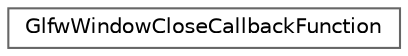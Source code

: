 digraph "Graphical Class Hierarchy"
{
 // LATEX_PDF_SIZE
  bgcolor="transparent";
  edge [fontname=Helvetica,fontsize=10,labelfontname=Helvetica,labelfontsize=10];
  node [fontname=Helvetica,fontsize=10,shape=box,height=0.2,width=0.4];
  rankdir="LR";
  Node0 [id="Node000000",label="GlfwWindowCloseCallbackFunction",height=0.2,width=0.4,color="grey40", fillcolor="white", style="filled",URL="$classGlfwWindowCloseCallbackFunction.html",tooltip="A class that represents a callback function for the GLFW window close event."];
}
